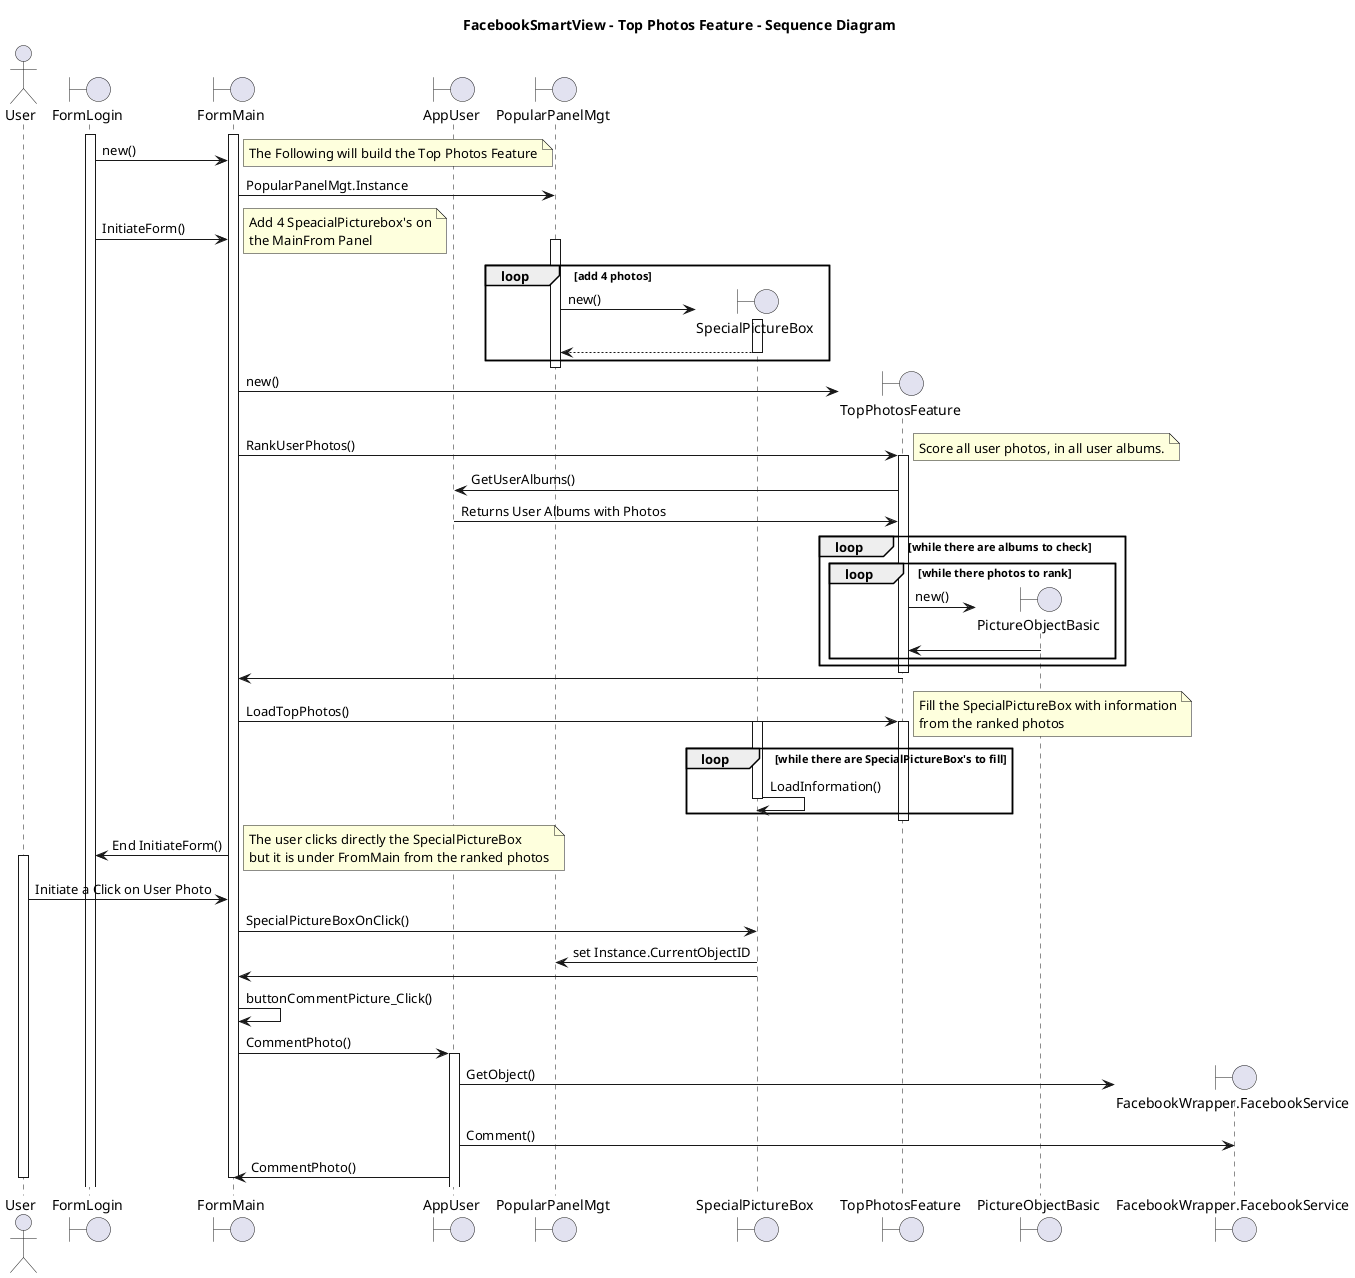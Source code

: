 @startuml

title "FacebookSmartView - Top Photos Feature - Sequence Diagram"

actor User
boundary FormLogin
boundary FormMain
boundary PopularPanelMgt
boundary AppUser

activate FormLogin
activate FormMain

FormLogin -> FormMain: new()
  note right
The Following will build the Top Photos Feature
   end note


create boundary PopularPanelMgt

FormMain -> PopularPanelMgt: PopularPanelMgt.Instance
FormLogin -> FormMain: InitiateForm()
create boundary SpecialPictureBox


  note right
Add 4 SpeacialPicturebox's on
the MainFrom Panel
   end note

activate PopularPanelMgt
loop add 4 photos
    PopularPanelMgt -> SpecialPictureBox: new()
    activate SpecialPictureBox
    SpecialPictureBox --> PopularPanelMgt
    deactivate SpecialPictureBox
 
end

deactivate PopularPanelMgt


create boundary TopPhotosFeature
FormMain -> TopPhotosFeature: new()

FormMain -> TopPhotosFeature: RankUserPhotos()
activate TopPhotosFeature




  note right
Score all user photos, in all user albums.
   end note


TopPhotosFeature -> AppUser: GetUserAlbums()
AppUser -> TopPhotosFeature: Returns User Albums with Photos

loop while there are albums to check
 loop while there photos to rank
create boundary PictureObjectBasic
    TopPhotosFeature -> PictureObjectBasic: new()
    PictureObjectBasic -> TopPhotosFeature
 end 
end
deactivate TopPhotosFeature

TopPhotosFeature -> FormMain


FormMain -> TopPhotosFeature: LoadTopPhotos()
activate TopPhotosFeature
 loop while there are SpecialPictureBox's to fill
    activate SpecialPictureBox

   note right
Fill the SpecialPictureBox with information
from the ranked photos
   end note
    SpecialPictureBox->SpecialPictureBox: LoadInformation()
    deactivate SpecialPictureBox
 end 

deactivate TopPhotosFeature



FormMain -> FormLogin: End InitiateForm()


activate User
   note right
The user clicks directly the SpecialPictureBox 
but it is under FromMain from the ranked photos
   end note


User -> FormMain: Initiate a Click on User Photo
FormMain -> SpecialPictureBox: SpecialPictureBoxOnClick()
SpecialPictureBox ->PopularPanelMgt: set Instance.CurrentObjectID

SpecialPictureBox -> FormMain



FormMain -> FormMain: buttonCommentPicture_Click()

FormMain -> AppUser: CommentPhoto()
activate AppUser
create boundary FacebookWrapper.FacebookService
AppUser ->  FacebookWrapper.FacebookService: GetObject()
AppUser ->  FacebookWrapper.FacebookService: Comment()

AppUser -> FormMain: CommentPhoto()
deactivate FormMain
deactivate FormMain
deactivate User
@enduml
